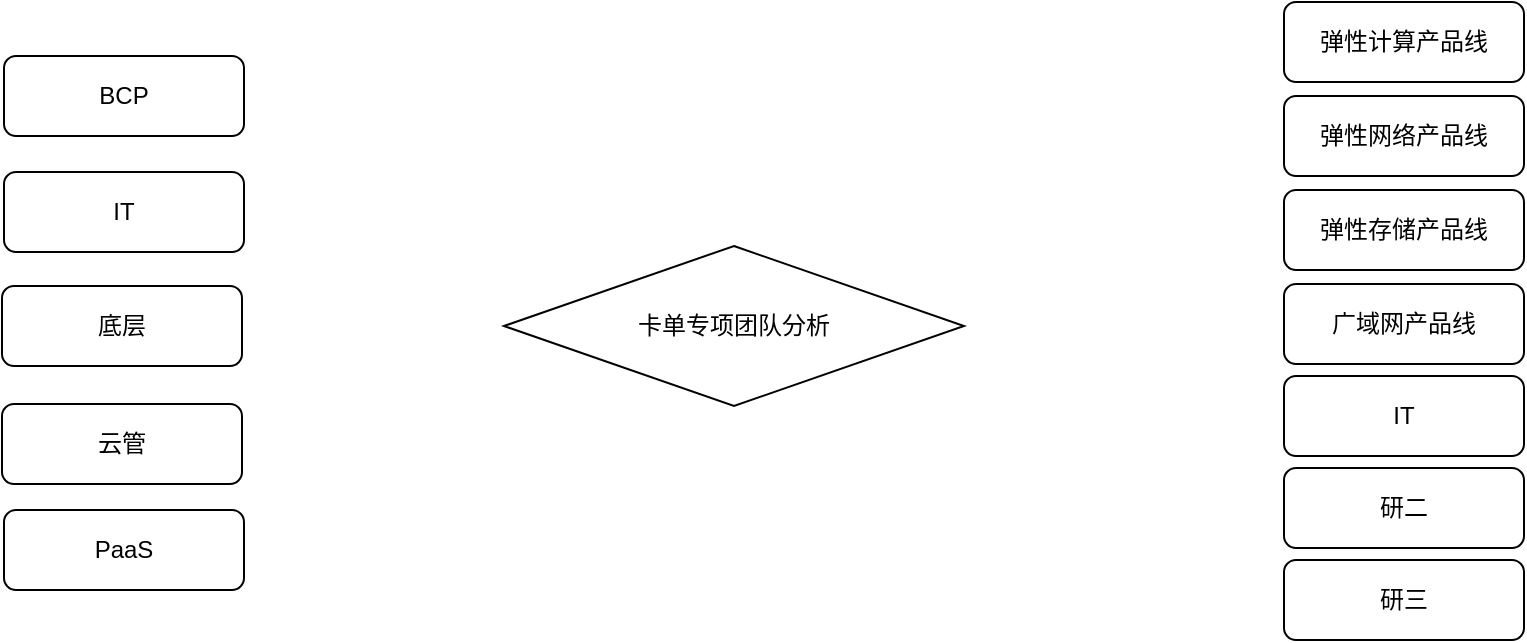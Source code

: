 <mxfile version="22.1.8" type="github">
  <diagram id="C5RBs43oDa-KdzZeNtuy" name="Page-1">
    <mxGraphModel dx="1183" dy="819" grid="1" gridSize="10" guides="1" tooltips="1" connect="1" arrows="1" fold="1" page="1" pageScale="1" pageWidth="827" pageHeight="1169" math="0" shadow="0">
      <root>
        <mxCell id="WIyWlLk6GJQsqaUBKTNV-0" />
        <mxCell id="WIyWlLk6GJQsqaUBKTNV-1" parent="WIyWlLk6GJQsqaUBKTNV-0" />
        <mxCell id="WIyWlLk6GJQsqaUBKTNV-3" value="BCP" style="rounded=1;whiteSpace=wrap;html=1;fontSize=12;glass=0;strokeWidth=1;shadow=0;" parent="WIyWlLk6GJQsqaUBKTNV-1" vertex="1">
          <mxGeometry x="40" y="504" width="120" height="40" as="geometry" />
        </mxCell>
        <mxCell id="JjgIHSy9HcxPrEKhw1Sr-0" value="IT" style="rounded=1;whiteSpace=wrap;html=1;fontSize=12;glass=0;strokeWidth=1;shadow=0;" parent="WIyWlLk6GJQsqaUBKTNV-1" vertex="1">
          <mxGeometry x="40" y="562" width="120" height="40" as="geometry" />
        </mxCell>
        <mxCell id="JjgIHSy9HcxPrEKhw1Sr-1" value="底层" style="rounded=1;whiteSpace=wrap;html=1;fontSize=12;glass=0;strokeWidth=1;shadow=0;" parent="WIyWlLk6GJQsqaUBKTNV-1" vertex="1">
          <mxGeometry x="39" y="619" width="120" height="40" as="geometry" />
        </mxCell>
        <mxCell id="JjgIHSy9HcxPrEKhw1Sr-2" value="卡单专项团队分析" style="rhombus;whiteSpace=wrap;html=1;" parent="WIyWlLk6GJQsqaUBKTNV-1" vertex="1">
          <mxGeometry x="290" y="599" width="230" height="80" as="geometry" />
        </mxCell>
        <mxCell id="JjgIHSy9HcxPrEKhw1Sr-3" value="弹性计算产品线" style="rounded=1;whiteSpace=wrap;html=1;fontSize=12;glass=0;strokeWidth=1;shadow=0;" parent="WIyWlLk6GJQsqaUBKTNV-1" vertex="1">
          <mxGeometry x="680" y="477" width="120" height="40" as="geometry" />
        </mxCell>
        <mxCell id="JjgIHSy9HcxPrEKhw1Sr-4" value="弹性网络产品线" style="rounded=1;whiteSpace=wrap;html=1;fontSize=12;glass=0;strokeWidth=1;shadow=0;" parent="WIyWlLk6GJQsqaUBKTNV-1" vertex="1">
          <mxGeometry x="680" y="524" width="120" height="40" as="geometry" />
        </mxCell>
        <mxCell id="JjgIHSy9HcxPrEKhw1Sr-5" value="弹性存储产品线" style="rounded=1;whiteSpace=wrap;html=1;fontSize=12;glass=0;strokeWidth=1;shadow=0;" parent="WIyWlLk6GJQsqaUBKTNV-1" vertex="1">
          <mxGeometry x="680" y="571" width="120" height="40" as="geometry" />
        </mxCell>
        <mxCell id="JjgIHSy9HcxPrEKhw1Sr-6" value="广域网产品线" style="rounded=1;whiteSpace=wrap;html=1;fontSize=12;glass=0;strokeWidth=1;shadow=0;" parent="WIyWlLk6GJQsqaUBKTNV-1" vertex="1">
          <mxGeometry x="680" y="618" width="120" height="40" as="geometry" />
        </mxCell>
        <mxCell id="JjgIHSy9HcxPrEKhw1Sr-7" value="IT" style="rounded=1;whiteSpace=wrap;html=1;fontSize=12;glass=0;strokeWidth=1;shadow=0;" parent="WIyWlLk6GJQsqaUBKTNV-1" vertex="1">
          <mxGeometry x="680" y="664" width="120" height="40" as="geometry" />
        </mxCell>
        <mxCell id="JjgIHSy9HcxPrEKhw1Sr-8" value="研二" style="rounded=1;whiteSpace=wrap;html=1;fontSize=12;glass=0;strokeWidth=1;shadow=0;" parent="WIyWlLk6GJQsqaUBKTNV-1" vertex="1">
          <mxGeometry x="680" y="710" width="120" height="40" as="geometry" />
        </mxCell>
        <mxCell id="JjgIHSy9HcxPrEKhw1Sr-9" value="研三" style="rounded=1;whiteSpace=wrap;html=1;fontSize=12;glass=0;strokeWidth=1;shadow=0;" parent="WIyWlLk6GJQsqaUBKTNV-1" vertex="1">
          <mxGeometry x="680" y="756" width="120" height="40" as="geometry" />
        </mxCell>
        <mxCell id="OgwuKO6jfZUDlC_-DWIv-4" value="云管" style="rounded=1;whiteSpace=wrap;html=1;fontSize=12;glass=0;strokeWidth=1;shadow=0;" vertex="1" parent="WIyWlLk6GJQsqaUBKTNV-1">
          <mxGeometry x="39" y="678" width="120" height="40" as="geometry" />
        </mxCell>
        <mxCell id="OgwuKO6jfZUDlC_-DWIv-5" value="PaaS" style="rounded=1;whiteSpace=wrap;html=1;fontSize=12;glass=0;strokeWidth=1;shadow=0;" vertex="1" parent="WIyWlLk6GJQsqaUBKTNV-1">
          <mxGeometry x="40" y="731" width="120" height="40" as="geometry" />
        </mxCell>
      </root>
    </mxGraphModel>
  </diagram>
</mxfile>
